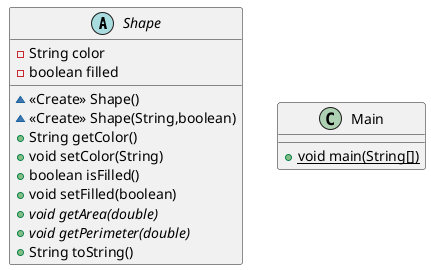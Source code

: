 @startuml
abstract class Shape {
- String color
- boolean filled
~ <<Create>> Shape()
~ <<Create>> Shape(String,boolean)
+ String getColor()
+ void setColor(String)
+ boolean isFilled()
+ void setFilled(boolean)
+ {abstract}void getArea(double)
+ {abstract}void getPerimeter(double)
+ String toString()
}
class Main {
+ {static} void main(String[])
}
@enduml